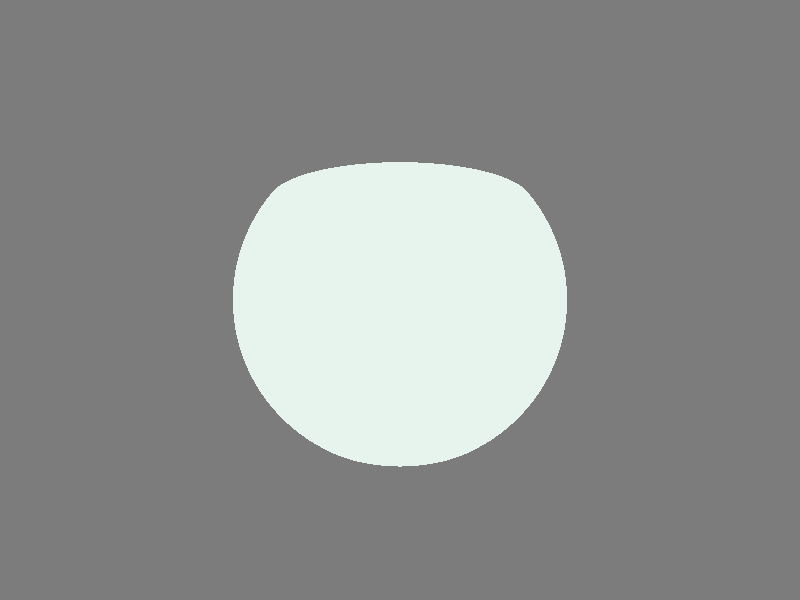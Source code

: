 //--includes------------------------ 

                                      
                                      
//--declares------------------------   

#declare photon = true;

#if (photon)
                                                              
#declare tGlass = pigment {colour rgbf <0.8, 0.9, 0.85, 0.85>};
#declare tSurface = pigment {colour rgb <.2,.2,.2>};

#else
                                                               
#declare tGlass = pigment{colour rgbt <1,1,1,.5>};
#declare tSurface = pigment {colour rgb <1,0,0>};

#end

//--global--------------------------

global_settings {
  assumed_gamma 1.0
  max_trace_level 5
  #if (photon)          // global photon block
    photons {
      count 200000               // alternatively use a total number of photons
     jitter 1.0                 // jitter phor photon rays
    }
  #end
}

//--objects-------------------------  

//glass
union {
  //bowl
  intersection {
    difference {
      sphere {
        <0,0,0>,3
      }
      sphere {
        <0,0,0>,2.9
      }
    }
    box {
    <-4,-2,-4>,<4,2,4>
    }
  }
  //base
  intersection {
    sphere {
      <0,0,0>,3
    }
    box {
      <-4,-2,-4><4,-1.5,4>
    }
  }
  //lip
  torus{
    2.16,.08
    translate <0,1.97,0>
  }
  //rounded base
  cylinder {
    <0,-2,0>,
    <0,-2.05,0>,
    2.16
  }
  torus {
    2.16,.08
    translate <0,-1.97,0>
  }
  texture{tGlass}
  finish{reflection 0.5}
  #if (photon)
    photons{              // creates photon use
      target 1.0          // spacing multiplier for photons hitting the object
      refraction on    
      reflection on
    }
    interior {
      ior 1.35
      fade_power 1001
      fade_distance 0.9
      fade_color .98
    }
   #end
}
//table
plane {
  y,-2.05
  texture{tSurface}
}

//--lights--------------------------

// create a regular point light source
light_source {
  0*x                  // light's position (translated below)
  color rgb <1,1,1>    // light's color
  translate <0, -35, -35>
}

//--camera--------------------------

// perspective (default) camera
camera {
  location  <0, 5, -10>
  look_at   <0, 0, 0>
  right     x*image_width/image_height
}